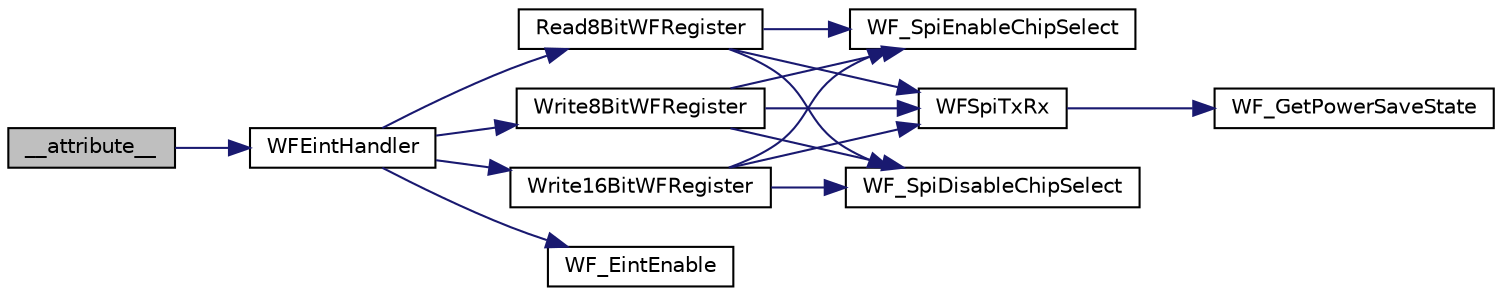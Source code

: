 digraph "__attribute__"
{
  edge [fontname="Helvetica",fontsize="10",labelfontname="Helvetica",labelfontsize="10"];
  node [fontname="Helvetica",fontsize="10",shape=record];
  rankdir="LR";
  Node1 [label="__attribute__",height=0.2,width=0.4,color="black", fillcolor="grey75", style="filled", fontcolor="black"];
  Node1 -> Node2 [color="midnightblue",fontsize="10",style="solid",fontname="Helvetica"];
  Node2 [label="WFEintHandler",height=0.2,width=0.4,color="black", fillcolor="white", style="filled",URL="$_w_f_api_8h.html#a595ec5f432cb300205eda02e2664d586"];
  Node2 -> Node3 [color="midnightblue",fontsize="10",style="solid",fontname="Helvetica"];
  Node3 [label="Read8BitWFRegister",height=0.2,width=0.4,color="black", fillcolor="white", style="filled",URL="$_w_f_driver_com_8c.html#a2950b0ad81e544cbd631ff0747d888ec"];
  Node3 -> Node4 [color="midnightblue",fontsize="10",style="solid",fontname="Helvetica"];
  Node4 [label="WF_SpiEnableChipSelect",height=0.2,width=0.4,color="black", fillcolor="white", style="filled",URL="$_w_f_api_8h.html#a1f1b1119ed9e20714f157839719b4cde"];
  Node3 -> Node5 [color="midnightblue",fontsize="10",style="solid",fontname="Helvetica"];
  Node5 [label="WFSpiTxRx",height=0.2,width=0.4,color="black", fillcolor="white", style="filled",URL="$_w_f_api_8h.html#a13ee53f9ee6c6aab4c3f560cf5885be3"];
  Node5 -> Node6 [color="midnightblue",fontsize="10",style="solid",fontname="Helvetica"];
  Node6 [label="WF_GetPowerSaveState",height=0.2,width=0.4,color="black", fillcolor="white", style="filled",URL="$_w_f_api_8h.html#a5c5b158b586d1db3a4fcea8e3584c8a1"];
  Node3 -> Node7 [color="midnightblue",fontsize="10",style="solid",fontname="Helvetica"];
  Node7 [label="WF_SpiDisableChipSelect",height=0.2,width=0.4,color="black", fillcolor="white", style="filled",URL="$_w_f_api_8h.html#a929764e866cb01ed18a2a1aa94e6ccb6"];
  Node2 -> Node8 [color="midnightblue",fontsize="10",style="solid",fontname="Helvetica"];
  Node8 [label="Write8BitWFRegister",height=0.2,width=0.4,color="black", fillcolor="white", style="filled",URL="$_w_f_driver_com_8c.html#a223ca877db70b65e6ca4ab27c78b13d5"];
  Node8 -> Node4 [color="midnightblue",fontsize="10",style="solid",fontname="Helvetica"];
  Node8 -> Node5 [color="midnightblue",fontsize="10",style="solid",fontname="Helvetica"];
  Node8 -> Node7 [color="midnightblue",fontsize="10",style="solid",fontname="Helvetica"];
  Node2 -> Node9 [color="midnightblue",fontsize="10",style="solid",fontname="Helvetica"];
  Node9 [label="WF_EintEnable",height=0.2,width=0.4,color="black", fillcolor="white", style="filled",URL="$_w_f_api_8h.html#a939bc519999b13755ac6af4911d8fffb"];
  Node2 -> Node10 [color="midnightblue",fontsize="10",style="solid",fontname="Helvetica"];
  Node10 [label="Write16BitWFRegister",height=0.2,width=0.4,color="black", fillcolor="white", style="filled",URL="$_w_f_driver_com__24_g_8c.html#a914c1bea2233e373d5f6180b0be32b03"];
  Node10 -> Node4 [color="midnightblue",fontsize="10",style="solid",fontname="Helvetica"];
  Node10 -> Node5 [color="midnightblue",fontsize="10",style="solid",fontname="Helvetica"];
  Node10 -> Node7 [color="midnightblue",fontsize="10",style="solid",fontname="Helvetica"];
}
